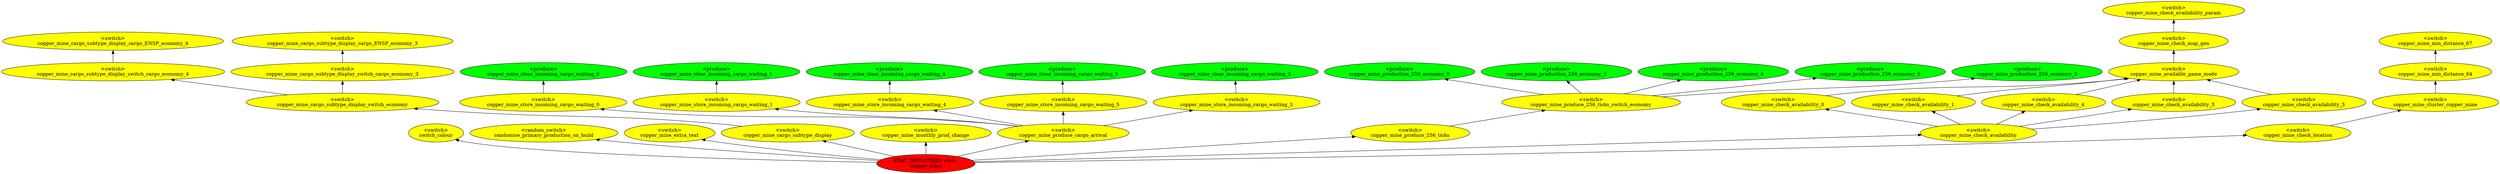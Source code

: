 digraph {
rankdir="BT"
switch_colour [fillcolor=yellow style="filled" label="<switch>\nswitch_colour"]
randomise_primary_production_on_build [fillcolor=yellow style="filled" label="<random_switch>\nrandomise_primary_production_on_build"]
copper_mine_extra_text [fillcolor=yellow style="filled" label="<switch>\ncopper_mine_extra_text"]
copper_mine_cargo_subtype_display_cargo_ENSP_economy_4 [fillcolor=yellow style="filled" label="<switch>\ncopper_mine_cargo_subtype_display_cargo_ENSP_economy_4"]
copper_mine_cargo_subtype_display_switch_cargo_economy_4 [fillcolor=yellow style="filled" label="<switch>\ncopper_mine_cargo_subtype_display_switch_cargo_economy_4"]
copper_mine_cargo_subtype_display_cargo_ENSP_economy_3 [fillcolor=yellow style="filled" label="<switch>\ncopper_mine_cargo_subtype_display_cargo_ENSP_economy_3"]
copper_mine_cargo_subtype_display_switch_cargo_economy_3 [fillcolor=yellow style="filled" label="<switch>\ncopper_mine_cargo_subtype_display_switch_cargo_economy_3"]
copper_mine_cargo_subtype_display_switch_economy [fillcolor=yellow style="filled" label="<switch>\ncopper_mine_cargo_subtype_display_switch_economy"]
copper_mine_cargo_subtype_display [fillcolor=yellow style="filled" label="<switch>\ncopper_mine_cargo_subtype_display"]
copper_mine_monthly_prod_change [fillcolor=yellow style="filled" label="<switch>\ncopper_mine_monthly_prod_change"]
copper_mine_clear_incoming_cargo_waiting_0 [fillcolor=green style="filled" label="<produce>\ncopper_mine_clear_incoming_cargo_waiting_0"]
copper_mine_store_incoming_cargo_waiting_0 [fillcolor=yellow style="filled" label="<switch>\ncopper_mine_store_incoming_cargo_waiting_0"]
copper_mine_clear_incoming_cargo_waiting_1 [fillcolor=green style="filled" label="<produce>\ncopper_mine_clear_incoming_cargo_waiting_1"]
copper_mine_store_incoming_cargo_waiting_1 [fillcolor=yellow style="filled" label="<switch>\ncopper_mine_store_incoming_cargo_waiting_1"]
copper_mine_clear_incoming_cargo_waiting_4 [fillcolor=green style="filled" label="<produce>\ncopper_mine_clear_incoming_cargo_waiting_4"]
copper_mine_store_incoming_cargo_waiting_4 [fillcolor=yellow style="filled" label="<switch>\ncopper_mine_store_incoming_cargo_waiting_4"]
copper_mine_clear_incoming_cargo_waiting_5 [fillcolor=green style="filled" label="<produce>\ncopper_mine_clear_incoming_cargo_waiting_5"]
copper_mine_store_incoming_cargo_waiting_5 [fillcolor=yellow style="filled" label="<switch>\ncopper_mine_store_incoming_cargo_waiting_5"]
copper_mine_clear_incoming_cargo_waiting_3 [fillcolor=green style="filled" label="<produce>\ncopper_mine_clear_incoming_cargo_waiting_3"]
copper_mine_store_incoming_cargo_waiting_3 [fillcolor=yellow style="filled" label="<switch>\ncopper_mine_store_incoming_cargo_waiting_3"]
copper_mine_produce_cargo_arrival [fillcolor=yellow style="filled" label="<switch>\ncopper_mine_produce_cargo_arrival"]
copper_mine_production_256_economy_0 [fillcolor=green style="filled" label="<produce>\ncopper_mine_production_256_economy_0"]
copper_mine_production_256_economy_1 [fillcolor=green style="filled" label="<produce>\ncopper_mine_production_256_economy_1"]
copper_mine_production_256_economy_4 [fillcolor=green style="filled" label="<produce>\ncopper_mine_production_256_economy_4"]
copper_mine_production_256_economy_5 [fillcolor=green style="filled" label="<produce>\ncopper_mine_production_256_economy_5"]
copper_mine_production_256_economy_3 [fillcolor=green style="filled" label="<produce>\ncopper_mine_production_256_economy_3"]
copper_mine_produce_256_ticks_switch_economy [fillcolor=yellow style="filled" label="<switch>\ncopper_mine_produce_256_ticks_switch_economy"]
copper_mine_produce_256_ticks [fillcolor=yellow style="filled" label="<switch>\ncopper_mine_produce_256_ticks"]
copper_mine_check_availability_param [fillcolor=yellow style="filled" label="<switch>\ncopper_mine_check_availability_param"]
copper_mine_check_map_gen [fillcolor=yellow style="filled" label="<switch>\ncopper_mine_check_map_gen"]
copper_mine_available_game_mode [fillcolor=yellow style="filled" label="<switch>\ncopper_mine_available_game_mode"]
copper_mine_check_availability_0 [fillcolor=yellow style="filled" label="<switch>\ncopper_mine_check_availability_0"]
copper_mine_check_availability_1 [fillcolor=yellow style="filled" label="<switch>\ncopper_mine_check_availability_1"]
copper_mine_check_availability_4 [fillcolor=yellow style="filled" label="<switch>\ncopper_mine_check_availability_4"]
copper_mine_check_availability_5 [fillcolor=yellow style="filled" label="<switch>\ncopper_mine_check_availability_5"]
copper_mine_check_availability_3 [fillcolor=yellow style="filled" label="<switch>\ncopper_mine_check_availability_3"]
copper_mine_check_availability [fillcolor=yellow style="filled" label="<switch>\ncopper_mine_check_availability"]
copper_mine_min_distance_67 [fillcolor=yellow style="filled" label="<switch>\ncopper_mine_min_distance_67"]
copper_mine_min_distance_64 [fillcolor=yellow style="filled" label="<switch>\ncopper_mine_min_distance_64"]
copper_mine_cluster_copper_mine [fillcolor=yellow style="filled" label="<switch>\ncopper_mine_cluster_copper_mine"]
copper_mine_check_location [fillcolor=yellow style="filled" label="<switch>\ncopper_mine_check_location"]
copper_mine [fillcolor=red style="filled" label="FEAT_INDUSTRIES <64>\ncopper_mine"]
copper_mine_check_map_gen->copper_mine_check_availability_param
copper_mine_produce_256_ticks_switch_economy->copper_mine_production_256_economy_3
copper_mine_store_incoming_cargo_waiting_3->copper_mine_clear_incoming_cargo_waiting_3
copper_mine_store_incoming_cargo_waiting_5->copper_mine_clear_incoming_cargo_waiting_5
copper_mine_check_availability->copper_mine_check_availability_4
copper_mine_produce_cargo_arrival->copper_mine_store_incoming_cargo_waiting_1
copper_mine_produce_256_ticks_switch_economy->copper_mine_production_256_economy_0
copper_mine->copper_mine_produce_cargo_arrival
copper_mine_produce_256_ticks_switch_economy->copper_mine_production_256_economy_4
copper_mine_produce_cargo_arrival->copper_mine_store_incoming_cargo_waiting_4
copper_mine_cargo_subtype_display_switch_cargo_economy_3->copper_mine_cargo_subtype_display_cargo_ENSP_economy_3
copper_mine_cargo_subtype_display_switch_cargo_economy_4->copper_mine_cargo_subtype_display_cargo_ENSP_economy_4
copper_mine->randomise_primary_production_on_build
copper_mine_available_game_mode->copper_mine_check_map_gen
copper_mine_cluster_copper_mine->copper_mine_min_distance_64
copper_mine_produce_256_ticks_switch_economy->copper_mine_production_256_economy_1
copper_mine_check_location->copper_mine_cluster_copper_mine
copper_mine_min_distance_64->copper_mine_min_distance_67
copper_mine_produce_256_ticks_switch_economy->copper_mine_production_256_economy_5
copper_mine_cargo_subtype_display_switch_economy->copper_mine_cargo_subtype_display_switch_cargo_economy_4
copper_mine_check_availability->copper_mine_check_availability_3
copper_mine->copper_mine_cargo_subtype_display
copper_mine_store_incoming_cargo_waiting_1->copper_mine_clear_incoming_cargo_waiting_1
copper_mine->copper_mine_check_location
copper_mine_check_availability->copper_mine_check_availability_5
copper_mine_produce_cargo_arrival->copper_mine_store_incoming_cargo_waiting_5
copper_mine_check_availability_4->copper_mine_available_game_mode
copper_mine_check_availability_5->copper_mine_available_game_mode
copper_mine->copper_mine_monthly_prod_change
copper_mine->copper_mine_extra_text
copper_mine->copper_mine_produce_256_ticks
copper_mine_produce_cargo_arrival->copper_mine_store_incoming_cargo_waiting_0
copper_mine_store_incoming_cargo_waiting_0->copper_mine_clear_incoming_cargo_waiting_0
copper_mine_check_availability_1->copper_mine_available_game_mode
copper_mine_check_availability->copper_mine_check_availability_0
copper_mine->switch_colour
copper_mine_produce_256_ticks->copper_mine_produce_256_ticks_switch_economy
copper_mine_check_availability_0->copper_mine_available_game_mode
copper_mine_check_availability->copper_mine_check_availability_1
copper_mine_cargo_subtype_display->copper_mine_cargo_subtype_display_switch_economy
copper_mine->copper_mine_check_availability
copper_mine_check_availability_3->copper_mine_available_game_mode
copper_mine_store_incoming_cargo_waiting_4->copper_mine_clear_incoming_cargo_waiting_4
copper_mine_cargo_subtype_display_switch_economy->copper_mine_cargo_subtype_display_switch_cargo_economy_3
copper_mine_produce_cargo_arrival->copper_mine_store_incoming_cargo_waiting_3
}
